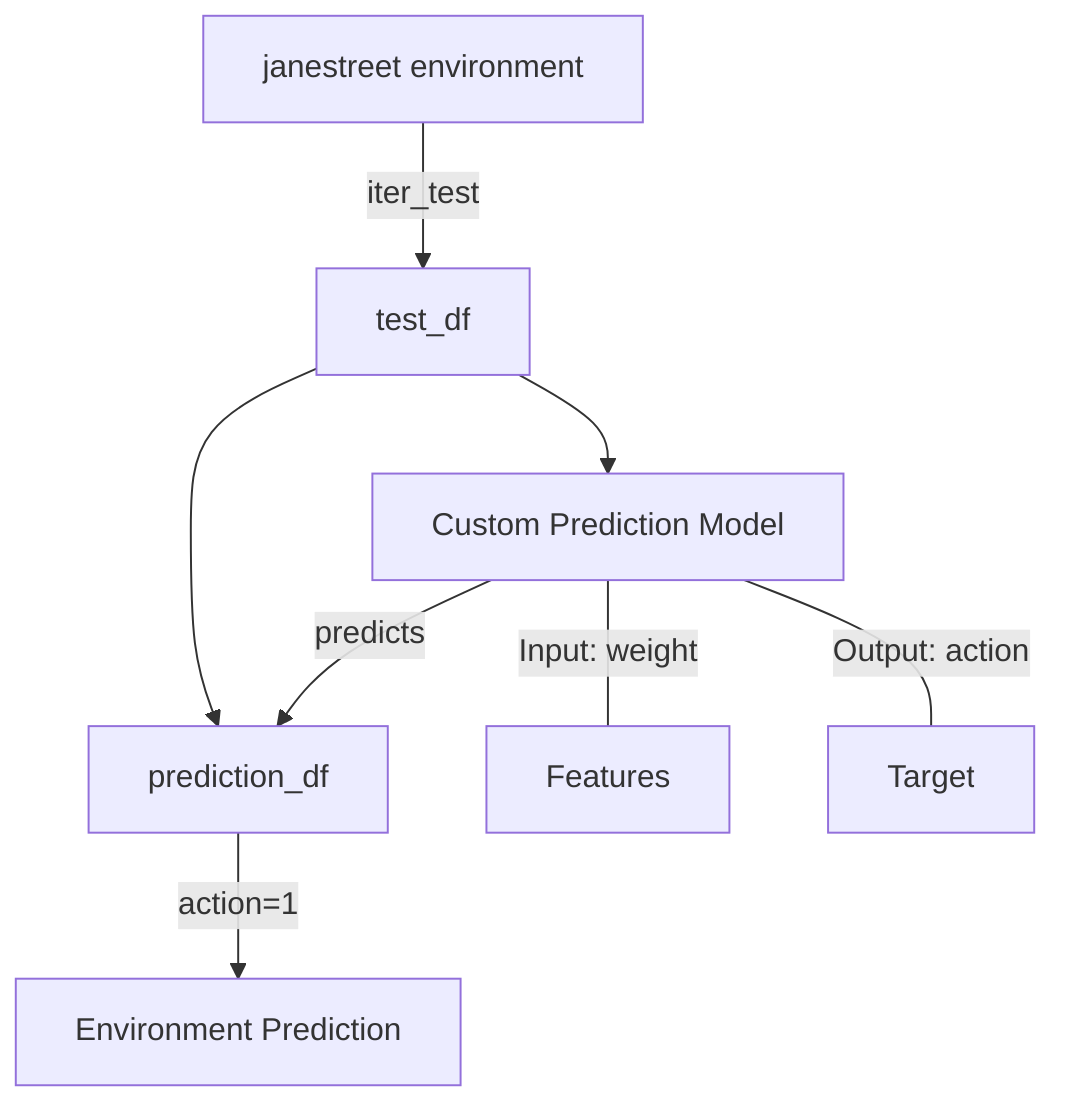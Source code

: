 flowchart TD
    %% Data Sources
    A["janestreet environment"] -->|iter_test| B["test_df"]
    
    %% Dataframes and Variables
    B["test_df"] --> C["prediction_df"]
    
    %% Data Flow
    C["prediction_df"] -->|action=1| D["Environment Prediction"]
    
    %% Model Usage
    B --> E["Custom Prediction Model"]
    E -->|predicts| C

    %% Model Details
    E --- |Input: weight| F["Features"]
    E --- |Output: action| G["Target"]